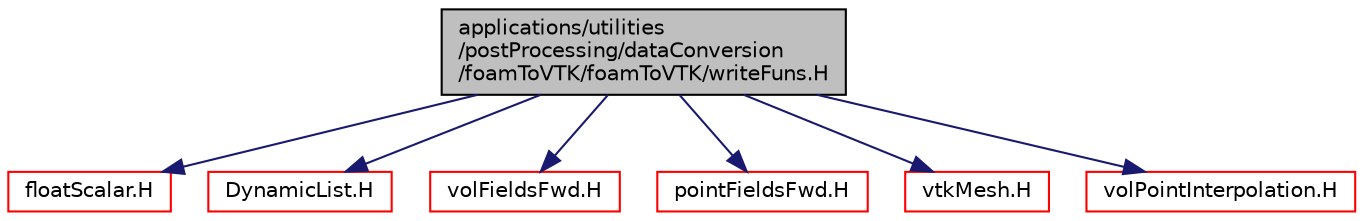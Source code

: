 digraph "applications/utilities/postProcessing/dataConversion/foamToVTK/foamToVTK/writeFuns.H"
{
  bgcolor="transparent";
  edge [fontname="Helvetica",fontsize="10",labelfontname="Helvetica",labelfontsize="10"];
  node [fontname="Helvetica",fontsize="10",shape=record];
  Node0 [label="applications/utilities\l/postProcessing/dataConversion\l/foamToVTK/foamToVTK/writeFuns.H",height=0.2,width=0.4,color="black", fillcolor="grey75", style="filled", fontcolor="black"];
  Node0 -> Node1 [color="midnightblue",fontsize="10",style="solid",fontname="Helvetica"];
  Node1 [label="floatScalar.H",height=0.2,width=0.4,color="red",URL="$a13310.html"];
  Node0 -> Node27 [color="midnightblue",fontsize="10",style="solid",fontname="Helvetica"];
  Node27 [label="DynamicList.H",height=0.2,width=0.4,color="red",URL="$a09335.html"];
  Node0 -> Node64 [color="midnightblue",fontsize="10",style="solid",fontname="Helvetica"];
  Node64 [label="volFieldsFwd.H",height=0.2,width=0.4,color="red",URL="$a02915.html"];
  Node0 -> Node88 [color="midnightblue",fontsize="10",style="solid",fontname="Helvetica"];
  Node88 [label="pointFieldsFwd.H",height=0.2,width=0.4,color="red",URL="$a10598.html"];
  Node0 -> Node89 [color="midnightblue",fontsize="10",style="solid",fontname="Helvetica"];
  Node89 [label="vtkMesh.H",height=0.2,width=0.4,color="red",URL="$a41225.html"];
  Node0 -> Node312 [color="midnightblue",fontsize="10",style="solid",fontname="Helvetica"];
  Node312 [label="volPointInterpolation.H",height=0.2,width=0.4,color="red",URL="$a04535.html"];
}
